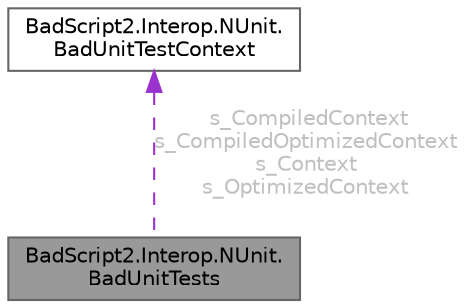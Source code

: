 digraph "BadScript2.Interop.NUnit.BadUnitTests"
{
 // LATEX_PDF_SIZE
  bgcolor="transparent";
  edge [fontname=Helvetica,fontsize=10,labelfontname=Helvetica,labelfontsize=10];
  node [fontname=Helvetica,fontsize=10,shape=box,height=0.2,width=0.4];
  Node1 [id="Node000001",label="BadScript2.Interop.NUnit.\lBadUnitTests",height=0.2,width=0.4,color="gray40", fillcolor="grey60", style="filled", fontcolor="black",tooltip=" "];
  Node2 -> Node1 [id="edge1_Node000001_Node000002",dir="back",color="darkorchid3",style="dashed",tooltip=" ",label=" s_CompiledContext\ns_CompiledOptimizedContext\ns_Context\ns_OptimizedContext",fontcolor="grey" ];
  Node2 [id="Node000002",label="BadScript2.Interop.NUnit.\lBadUnitTestContext",height=0.2,width=0.4,color="gray40", fillcolor="white", style="filled",URL="$class_bad_script2_1_1_interop_1_1_n_unit_1_1_bad_unit_test_context.html",tooltip=" "];
}
